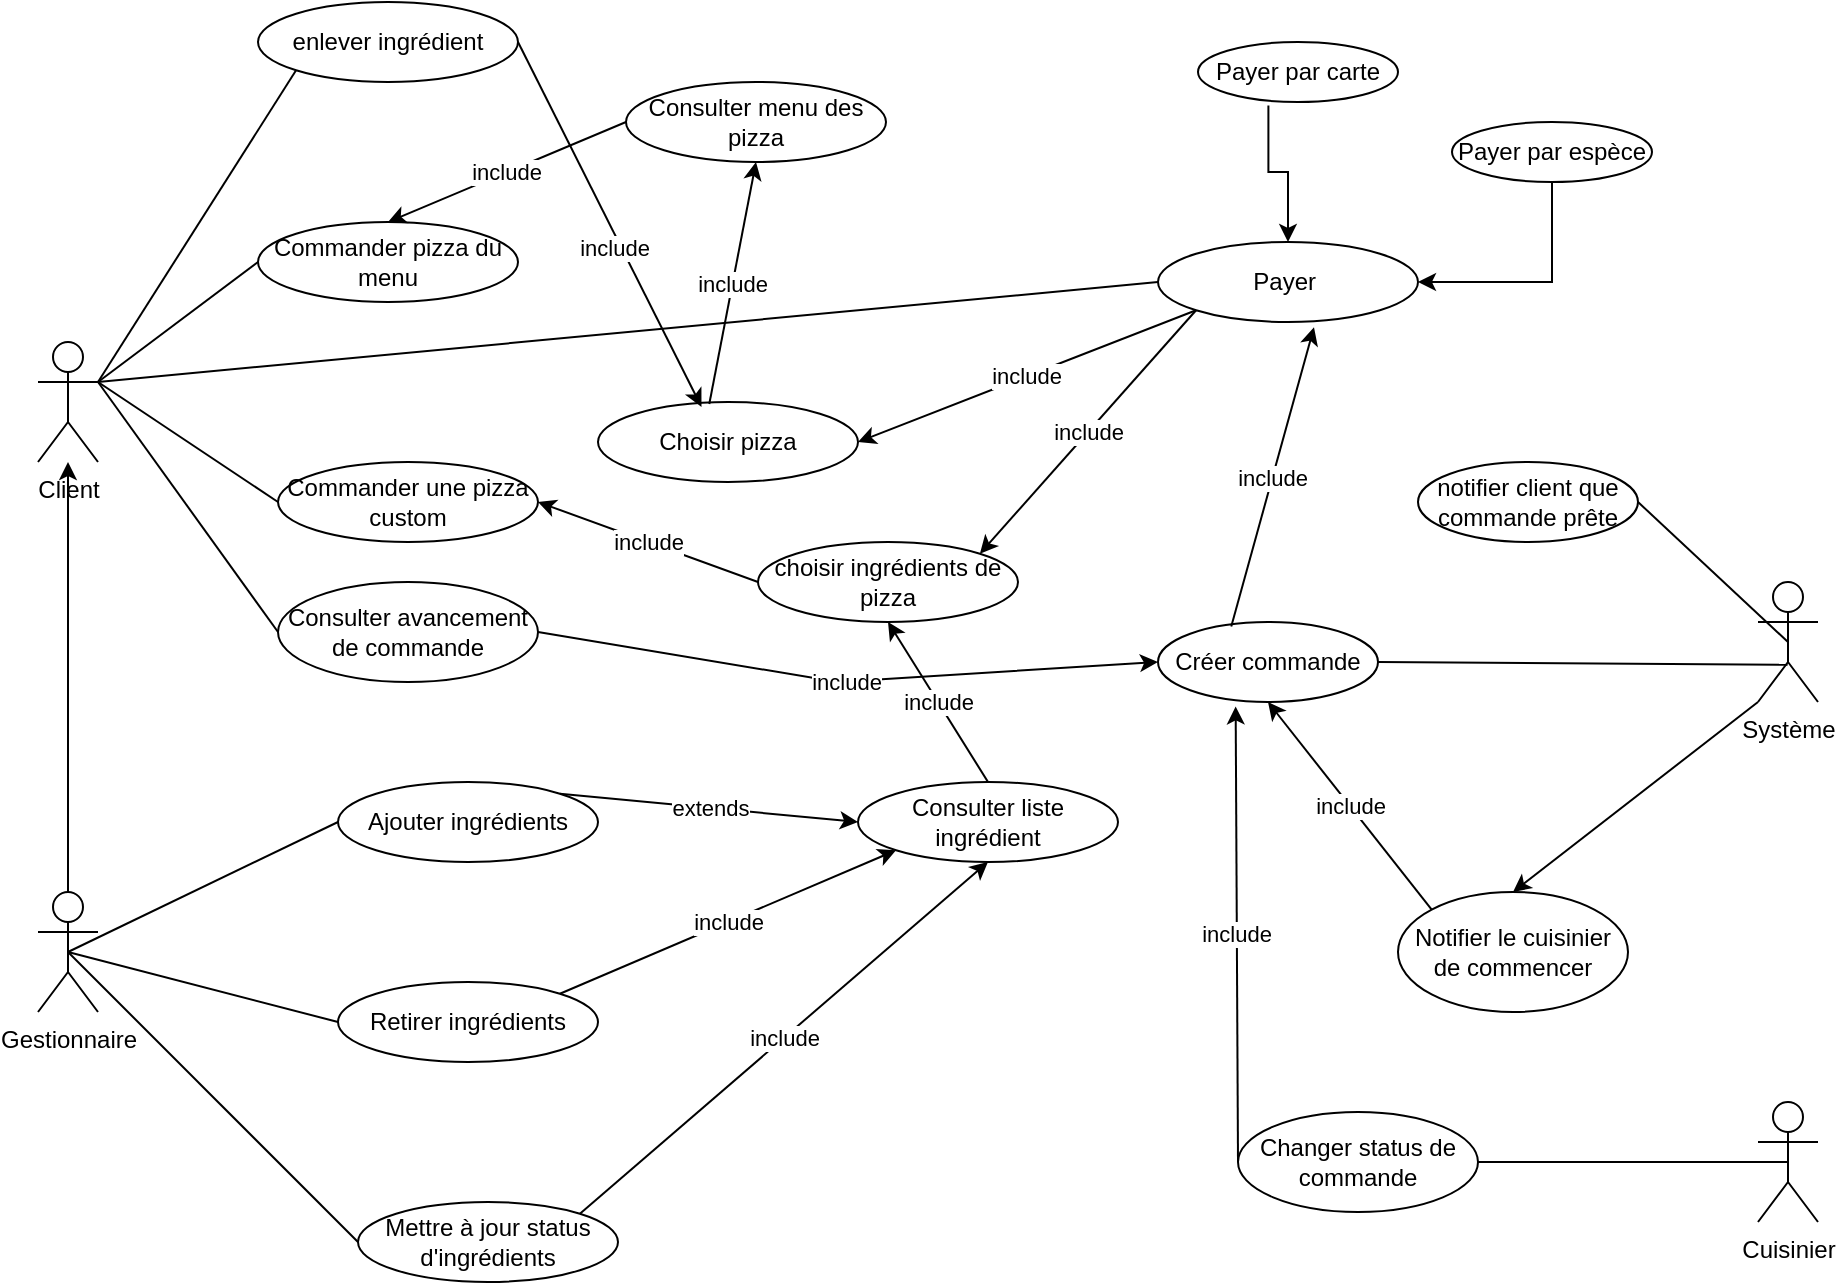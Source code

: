<mxfile version="15.5.4" type="device"><diagram id="bV3mdNGKrQ3xSawfYKfW" name="Page-1"><mxGraphModel dx="1426" dy="829" grid="1" gridSize="10" guides="1" tooltips="1" connect="1" arrows="1" fold="1" page="1" pageScale="1" pageWidth="827" pageHeight="1169" math="0" shadow="0"><root><mxCell id="0"/><mxCell id="1" parent="0"/><mxCell id="FrcS5A3eyqwYFtC3e1TX-35" style="edgeStyle=orthogonalEdgeStyle;rounded=0;orthogonalLoop=1;jettySize=auto;html=1;startArrow=classic;startFill=1;endArrow=none;endFill=0;entryX=0.5;entryY=0;entryDx=0;entryDy=0;entryPerimeter=0;" edge="1" parent="1" source="FrcS5A3eyqwYFtC3e1TX-1" target="FrcS5A3eyqwYFtC3e1TX-3"><mxGeometry relative="1" as="geometry"><mxPoint x="135" y="540" as="targetPoint"/></mxGeometry></mxCell><mxCell id="FrcS5A3eyqwYFtC3e1TX-1" value="Client" style="shape=umlActor;verticalLabelPosition=bottom;verticalAlign=top;html=1;" vertex="1" parent="1"><mxGeometry x="120" y="280" width="30" height="60" as="geometry"/></mxCell><mxCell id="FrcS5A3eyqwYFtC3e1TX-3" value="Gestionnaire" style="shape=umlActor;verticalLabelPosition=bottom;verticalAlign=top;html=1;" vertex="1" parent="1"><mxGeometry x="120" y="555" width="30" height="60" as="geometry"/></mxCell><mxCell id="FrcS5A3eyqwYFtC3e1TX-4" value="Système" style="shape=umlActor;verticalLabelPosition=bottom;verticalAlign=top;html=1;" vertex="1" parent="1"><mxGeometry x="980" y="400" width="30" height="60" as="geometry"/></mxCell><mxCell id="FrcS5A3eyqwYFtC3e1TX-5" value="Commander pizza du menu" style="ellipse;whiteSpace=wrap;html=1;" vertex="1" parent="1"><mxGeometry x="230" y="220" width="130" height="40" as="geometry"/></mxCell><mxCell id="FrcS5A3eyqwYFtC3e1TX-8" value="Commander une pizza custom" style="ellipse;whiteSpace=wrap;html=1;" vertex="1" parent="1"><mxGeometry x="240" y="340" width="130" height="40" as="geometry"/></mxCell><mxCell id="FrcS5A3eyqwYFtC3e1TX-9" value="" style="endArrow=none;html=1;rounded=0;entryX=0;entryY=0.5;entryDx=0;entryDy=0;" edge="1" parent="1" target="FrcS5A3eyqwYFtC3e1TX-5"><mxGeometry width="50" height="50" relative="1" as="geometry"><mxPoint x="150" y="300" as="sourcePoint"/><mxPoint x="200" y="250" as="targetPoint"/></mxGeometry></mxCell><mxCell id="FrcS5A3eyqwYFtC3e1TX-10" value="" style="endArrow=none;html=1;rounded=0;entryX=0;entryY=0.5;entryDx=0;entryDy=0;exitX=1;exitY=0.333;exitDx=0;exitDy=0;exitPerimeter=0;" edge="1" parent="1" source="FrcS5A3eyqwYFtC3e1TX-1" target="FrcS5A3eyqwYFtC3e1TX-8"><mxGeometry width="50" height="50" relative="1" as="geometry"><mxPoint x="170" y="335" as="sourcePoint"/><mxPoint x="220" y="285" as="targetPoint"/></mxGeometry></mxCell><mxCell id="FrcS5A3eyqwYFtC3e1TX-12" value="Consulter menu des pizza" style="ellipse;whiteSpace=wrap;html=1;" vertex="1" parent="1"><mxGeometry x="414" y="150" width="130" height="40" as="geometry"/></mxCell><mxCell id="FrcS5A3eyqwYFtC3e1TX-13" value="Consulter liste ingrédient" style="ellipse;whiteSpace=wrap;html=1;" vertex="1" parent="1"><mxGeometry x="530" y="500" width="130" height="40" as="geometry"/></mxCell><mxCell id="FrcS5A3eyqwYFtC3e1TX-14" value="Choisir pizza" style="ellipse;whiteSpace=wrap;html=1;" vertex="1" parent="1"><mxGeometry x="400" y="310" width="130" height="40" as="geometry"/></mxCell><mxCell id="FrcS5A3eyqwYFtC3e1TX-15" value="choisir ingrédients de pizza" style="ellipse;whiteSpace=wrap;html=1;" vertex="1" parent="1"><mxGeometry x="480" y="380" width="130" height="40" as="geometry"/></mxCell><mxCell id="FrcS5A3eyqwYFtC3e1TX-16" value="include" style="endArrow=none;html=1;rounded=0;entryX=0;entryY=0.5;entryDx=0;entryDy=0;endFill=0;startArrow=classic;startFill=1;exitX=0.5;exitY=0;exitDx=0;exitDy=0;" edge="1" parent="1" source="FrcS5A3eyqwYFtC3e1TX-5" target="FrcS5A3eyqwYFtC3e1TX-12"><mxGeometry width="50" height="50" relative="1" as="geometry"><mxPoint x="350" y="230" as="sourcePoint"/><mxPoint x="400" y="180" as="targetPoint"/></mxGeometry></mxCell><mxCell id="FrcS5A3eyqwYFtC3e1TX-17" value="include" style="endArrow=classic;html=1;rounded=0;entryX=0.5;entryY=1;entryDx=0;entryDy=0;exitX=0.428;exitY=0.025;exitDx=0;exitDy=0;exitPerimeter=0;" edge="1" parent="1" source="FrcS5A3eyqwYFtC3e1TX-14" target="FrcS5A3eyqwYFtC3e1TX-12"><mxGeometry width="50" height="50" relative="1" as="geometry"><mxPoint x="500" y="250" as="sourcePoint"/><mxPoint x="550" y="200" as="targetPoint"/></mxGeometry></mxCell><mxCell id="FrcS5A3eyqwYFtC3e1TX-18" value="include" style="endArrow=none;html=1;rounded=0;entryX=0;entryY=0.5;entryDx=0;entryDy=0;endFill=0;startArrow=classic;startFill=1;exitX=1;exitY=0.5;exitDx=0;exitDy=0;" edge="1" parent="1" source="FrcS5A3eyqwYFtC3e1TX-8" target="FrcS5A3eyqwYFtC3e1TX-15"><mxGeometry width="50" height="50" relative="1" as="geometry"><mxPoint x="350" y="340" as="sourcePoint"/><mxPoint x="430" y="300" as="targetPoint"/></mxGeometry></mxCell><mxCell id="FrcS5A3eyqwYFtC3e1TX-20" value="include" style="endArrow=classic;html=1;rounded=0;exitX=0.5;exitY=0;exitDx=0;exitDy=0;entryX=0.5;entryY=1;entryDx=0;entryDy=0;" edge="1" parent="1" source="FrcS5A3eyqwYFtC3e1TX-13" target="FrcS5A3eyqwYFtC3e1TX-15"><mxGeometry width="50" height="50" relative="1" as="geometry"><mxPoint x="390" y="430" as="sourcePoint"/><mxPoint x="440" y="380" as="targetPoint"/></mxGeometry></mxCell><mxCell id="FrcS5A3eyqwYFtC3e1TX-22" value="Ajouter ingrédients" style="ellipse;whiteSpace=wrap;html=1;" vertex="1" parent="1"><mxGeometry x="270" y="500" width="130" height="40" as="geometry"/></mxCell><mxCell id="FrcS5A3eyqwYFtC3e1TX-24" value="Retirer ingrédients" style="ellipse;whiteSpace=wrap;html=1;" vertex="1" parent="1"><mxGeometry x="270" y="600" width="130" height="40" as="geometry"/></mxCell><mxCell id="FrcS5A3eyqwYFtC3e1TX-26" value="Mettre à jour status d'ingrédients" style="ellipse;whiteSpace=wrap;html=1;" vertex="1" parent="1"><mxGeometry x="280" y="710" width="130" height="40" as="geometry"/></mxCell><mxCell id="FrcS5A3eyqwYFtC3e1TX-27" value="" style="endArrow=none;html=1;rounded=0;entryX=0;entryY=0.5;entryDx=0;entryDy=0;exitX=0.5;exitY=0.5;exitDx=0;exitDy=0;exitPerimeter=0;" edge="1" parent="1" source="FrcS5A3eyqwYFtC3e1TX-3" target="FrcS5A3eyqwYFtC3e1TX-22"><mxGeometry width="50" height="50" relative="1" as="geometry"><mxPoint x="140" y="585" as="sourcePoint"/><mxPoint x="190" y="535" as="targetPoint"/></mxGeometry></mxCell><mxCell id="FrcS5A3eyqwYFtC3e1TX-28" value="" style="endArrow=none;html=1;rounded=0;entryX=0;entryY=0.5;entryDx=0;entryDy=0;exitX=0.5;exitY=0.5;exitDx=0;exitDy=0;exitPerimeter=0;" edge="1" parent="1" source="FrcS5A3eyqwYFtC3e1TX-3" target="FrcS5A3eyqwYFtC3e1TX-24"><mxGeometry width="50" height="50" relative="1" as="geometry"><mxPoint x="140" y="585" as="sourcePoint"/><mxPoint x="180" y="535" as="targetPoint"/></mxGeometry></mxCell><mxCell id="FrcS5A3eyqwYFtC3e1TX-29" value="" style="endArrow=none;html=1;rounded=0;entryX=0;entryY=0.5;entryDx=0;entryDy=0;exitX=0.5;exitY=0.5;exitDx=0;exitDy=0;exitPerimeter=0;" edge="1" parent="1" source="FrcS5A3eyqwYFtC3e1TX-3" target="FrcS5A3eyqwYFtC3e1TX-26"><mxGeometry width="50" height="50" relative="1" as="geometry"><mxPoint x="140" y="615" as="sourcePoint"/><mxPoint x="190" y="565" as="targetPoint"/></mxGeometry></mxCell><mxCell id="FrcS5A3eyqwYFtC3e1TX-30" value="include" style="endArrow=classic;html=1;rounded=0;exitX=1;exitY=0;exitDx=0;exitDy=0;entryX=0;entryY=1;entryDx=0;entryDy=0;" edge="1" parent="1" source="FrcS5A3eyqwYFtC3e1TX-24" target="FrcS5A3eyqwYFtC3e1TX-13"><mxGeometry width="50" height="50" relative="1" as="geometry"><mxPoint x="390" y="430" as="sourcePoint"/><mxPoint x="440" y="380" as="targetPoint"/></mxGeometry></mxCell><mxCell id="FrcS5A3eyqwYFtC3e1TX-31" value="include" style="endArrow=classic;html=1;rounded=0;entryX=0.5;entryY=1;entryDx=0;entryDy=0;exitX=1;exitY=0;exitDx=0;exitDy=0;" edge="1" parent="1" source="FrcS5A3eyqwYFtC3e1TX-26" target="FrcS5A3eyqwYFtC3e1TX-13"><mxGeometry width="50" height="50" relative="1" as="geometry"><mxPoint x="389" y="630" as="sourcePoint"/><mxPoint x="439" y="580" as="targetPoint"/></mxGeometry></mxCell><mxCell id="FrcS5A3eyqwYFtC3e1TX-32" value="extends" style="endArrow=classic;html=1;rounded=0;exitX=1;exitY=0;exitDx=0;exitDy=0;entryX=0;entryY=0.5;entryDx=0;entryDy=0;" edge="1" parent="1" source="FrcS5A3eyqwYFtC3e1TX-22" target="FrcS5A3eyqwYFtC3e1TX-13"><mxGeometry width="50" height="50" relative="1" as="geometry"><mxPoint x="390" y="430" as="sourcePoint"/><mxPoint x="440" y="380" as="targetPoint"/></mxGeometry></mxCell><mxCell id="FrcS5A3eyqwYFtC3e1TX-43" style="edgeStyle=orthogonalEdgeStyle;rounded=0;orthogonalLoop=1;jettySize=auto;html=1;entryX=0.5;entryY=1;entryDx=0;entryDy=0;startArrow=classic;startFill=1;endArrow=none;endFill=0;" edge="1" parent="1" source="FrcS5A3eyqwYFtC3e1TX-36" target="FrcS5A3eyqwYFtC3e1TX-39"><mxGeometry relative="1" as="geometry"/></mxCell><mxCell id="FrcS5A3eyqwYFtC3e1TX-44" style="edgeStyle=orthogonalEdgeStyle;rounded=0;orthogonalLoop=1;jettySize=auto;html=1;entryX=0.352;entryY=1.06;entryDx=0;entryDy=0;entryPerimeter=0;startArrow=classic;startFill=1;endArrow=none;endFill=0;" edge="1" parent="1" source="FrcS5A3eyqwYFtC3e1TX-36" target="FrcS5A3eyqwYFtC3e1TX-38"><mxGeometry relative="1" as="geometry"/></mxCell><mxCell id="FrcS5A3eyqwYFtC3e1TX-36" value="Payer&amp;nbsp;" style="ellipse;whiteSpace=wrap;html=1;" vertex="1" parent="1"><mxGeometry x="680" y="230" width="130" height="40" as="geometry"/></mxCell><mxCell id="FrcS5A3eyqwYFtC3e1TX-37" value="" style="endArrow=none;html=1;rounded=0;entryX=0;entryY=0.5;entryDx=0;entryDy=0;" edge="1" parent="1" target="FrcS5A3eyqwYFtC3e1TX-36"><mxGeometry width="50" height="50" relative="1" as="geometry"><mxPoint x="150" y="300" as="sourcePoint"/><mxPoint x="200" y="240" as="targetPoint"/></mxGeometry></mxCell><mxCell id="FrcS5A3eyqwYFtC3e1TX-38" value="Payer par carte" style="ellipse;whiteSpace=wrap;html=1;" vertex="1" parent="1"><mxGeometry x="700" y="130" width="100" height="30" as="geometry"/></mxCell><mxCell id="FrcS5A3eyqwYFtC3e1TX-39" value="Payer par espèce" style="ellipse;whiteSpace=wrap;html=1;" vertex="1" parent="1"><mxGeometry x="827" y="170" width="100" height="30" as="geometry"/></mxCell><mxCell id="FrcS5A3eyqwYFtC3e1TX-45" value="Créer commande" style="ellipse;whiteSpace=wrap;html=1;" vertex="1" parent="1"><mxGeometry x="680" y="420" width="110" height="40" as="geometry"/></mxCell><mxCell id="FrcS5A3eyqwYFtC3e1TX-46" value="include" style="endArrow=none;html=1;rounded=0;exitX=1;exitY=0.5;exitDx=0;exitDy=0;entryX=0;entryY=1;entryDx=0;entryDy=0;endFill=0;startArrow=classic;startFill=1;" edge="1" parent="1" source="FrcS5A3eyqwYFtC3e1TX-14" target="FrcS5A3eyqwYFtC3e1TX-36"><mxGeometry width="50" height="50" relative="1" as="geometry"><mxPoint x="670" y="300" as="sourcePoint"/><mxPoint x="720" y="250" as="targetPoint"/></mxGeometry></mxCell><mxCell id="FrcS5A3eyqwYFtC3e1TX-47" value="include" style="endArrow=classic;html=1;rounded=0;entryX=1;entryY=0;entryDx=0;entryDy=0;exitX=0;exitY=1;exitDx=0;exitDy=0;" edge="1" parent="1" source="FrcS5A3eyqwYFtC3e1TX-36" target="FrcS5A3eyqwYFtC3e1TX-15"><mxGeometry width="50" height="50" relative="1" as="geometry"><mxPoint x="700" y="230" as="sourcePoint"/><mxPoint x="600" y="370" as="targetPoint"/></mxGeometry></mxCell><mxCell id="FrcS5A3eyqwYFtC3e1TX-48" value="include" style="endArrow=classic;html=1;rounded=0;exitX=0.333;exitY=0.055;exitDx=0;exitDy=0;entryX=0.6;entryY=1.065;entryDx=0;entryDy=0;exitPerimeter=0;entryPerimeter=0;" edge="1" parent="1" source="FrcS5A3eyqwYFtC3e1TX-45" target="FrcS5A3eyqwYFtC3e1TX-36"><mxGeometry width="50" height="50" relative="1" as="geometry"><mxPoint x="640" y="330" as="sourcePoint"/><mxPoint x="690" y="280" as="targetPoint"/></mxGeometry></mxCell><mxCell id="FrcS5A3eyqwYFtC3e1TX-49" value="Notifier le cuisinier de commencer" style="ellipse;whiteSpace=wrap;html=1;" vertex="1" parent="1"><mxGeometry x="800" y="555" width="115" height="60" as="geometry"/></mxCell><mxCell id="FrcS5A3eyqwYFtC3e1TX-50" value="" style="endArrow=classic;html=1;rounded=0;exitX=0;exitY=1;exitDx=0;exitDy=0;exitPerimeter=0;entryX=0.5;entryY=0;entryDx=0;entryDy=0;" edge="1" parent="1" source="FrcS5A3eyqwYFtC3e1TX-4" target="FrcS5A3eyqwYFtC3e1TX-49"><mxGeometry width="50" height="50" relative="1" as="geometry"><mxPoint x="640" y="420" as="sourcePoint"/><mxPoint x="690" y="370" as="targetPoint"/></mxGeometry></mxCell><mxCell id="FrcS5A3eyqwYFtC3e1TX-51" value="include" style="endArrow=classic;html=1;rounded=0;exitX=0;exitY=0;exitDx=0;exitDy=0;entryX=0.5;entryY=1;entryDx=0;entryDy=0;" edge="1" parent="1" source="FrcS5A3eyqwYFtC3e1TX-49" target="FrcS5A3eyqwYFtC3e1TX-45"><mxGeometry width="50" height="50" relative="1" as="geometry"><mxPoint x="640" y="420" as="sourcePoint"/><mxPoint x="690" y="370" as="targetPoint"/></mxGeometry></mxCell><mxCell id="FrcS5A3eyqwYFtC3e1TX-53" value="" style="endArrow=none;html=1;rounded=0;exitX=1;exitY=0.5;exitDx=0;exitDy=0;entryX=0.493;entryY=0.69;entryDx=0;entryDy=0;entryPerimeter=0;" edge="1" parent="1" source="FrcS5A3eyqwYFtC3e1TX-45" target="FrcS5A3eyqwYFtC3e1TX-4"><mxGeometry width="50" height="50" relative="1" as="geometry"><mxPoint x="910" y="390" as="sourcePoint"/><mxPoint x="995" y="330" as="targetPoint"/></mxGeometry></mxCell><mxCell id="FrcS5A3eyqwYFtC3e1TX-54" value="Cuisinier" style="shape=umlActor;verticalLabelPosition=bottom;verticalAlign=top;html=1;" vertex="1" parent="1"><mxGeometry x="980" y="660" width="30" height="60" as="geometry"/></mxCell><mxCell id="FrcS5A3eyqwYFtC3e1TX-55" value="Changer status de commande" style="ellipse;whiteSpace=wrap;html=1;" vertex="1" parent="1"><mxGeometry x="720" y="665" width="120" height="50" as="geometry"/></mxCell><mxCell id="FrcS5A3eyqwYFtC3e1TX-58" value="" style="endArrow=none;html=1;rounded=0;entryX=0.5;entryY=0.5;entryDx=0;entryDy=0;entryPerimeter=0;exitX=1;exitY=0.5;exitDx=0;exitDy=0;" edge="1" parent="1" source="FrcS5A3eyqwYFtC3e1TX-55" target="FrcS5A3eyqwYFtC3e1TX-54"><mxGeometry width="50" height="50" relative="1" as="geometry"><mxPoint x="852" y="710" as="sourcePoint"/><mxPoint x="902" y="660" as="targetPoint"/></mxGeometry></mxCell><mxCell id="FrcS5A3eyqwYFtC3e1TX-59" value="include" style="endArrow=classic;html=1;rounded=0;exitX=0;exitY=0.5;exitDx=0;exitDy=0;entryX=0.353;entryY=1.055;entryDx=0;entryDy=0;entryPerimeter=0;" edge="1" parent="1" source="FrcS5A3eyqwYFtC3e1TX-55" target="FrcS5A3eyqwYFtC3e1TX-45"><mxGeometry width="50" height="50" relative="1" as="geometry"><mxPoint x="540" y="650" as="sourcePoint"/><mxPoint x="640" y="640" as="targetPoint"/></mxGeometry></mxCell><mxCell id="FrcS5A3eyqwYFtC3e1TX-61" value="notifier client que commande prête" style="ellipse;whiteSpace=wrap;html=1;" vertex="1" parent="1"><mxGeometry x="810" y="340" width="110" height="40" as="geometry"/></mxCell><mxCell id="FrcS5A3eyqwYFtC3e1TX-63" value="" style="endArrow=none;html=1;rounded=0;entryX=0.5;entryY=0.5;entryDx=0;entryDy=0;entryPerimeter=0;exitX=1;exitY=0.5;exitDx=0;exitDy=0;" edge="1" parent="1" source="FrcS5A3eyqwYFtC3e1TX-61" target="FrcS5A3eyqwYFtC3e1TX-4"><mxGeometry width="50" height="50" relative="1" as="geometry"><mxPoint x="560" y="390" as="sourcePoint"/><mxPoint x="930" y="380" as="targetPoint"/></mxGeometry></mxCell><mxCell id="FrcS5A3eyqwYFtC3e1TX-64" value="Consulter avancement de commande" style="ellipse;whiteSpace=wrap;html=1;" vertex="1" parent="1"><mxGeometry x="240" y="400" width="130" height="50" as="geometry"/></mxCell><mxCell id="FrcS5A3eyqwYFtC3e1TX-65" value="" style="endArrow=none;html=1;rounded=0;entryX=0;entryY=0.5;entryDx=0;entryDy=0;" edge="1" parent="1" target="FrcS5A3eyqwYFtC3e1TX-64"><mxGeometry width="50" height="50" relative="1" as="geometry"><mxPoint x="150" y="300" as="sourcePoint"/><mxPoint x="610" y="400" as="targetPoint"/></mxGeometry></mxCell><mxCell id="FrcS5A3eyqwYFtC3e1TX-66" value="include" style="endArrow=classic;html=1;rounded=0;exitX=1;exitY=0.5;exitDx=0;exitDy=0;entryX=0;entryY=0.5;entryDx=0;entryDy=0;" edge="1" parent="1" source="FrcS5A3eyqwYFtC3e1TX-64" target="FrcS5A3eyqwYFtC3e1TX-45"><mxGeometry width="50" height="50" relative="1" as="geometry"><mxPoint x="560" y="450" as="sourcePoint"/><mxPoint x="610" y="400" as="targetPoint"/><Array as="points"><mxPoint x="520" y="450"/></Array></mxGeometry></mxCell><mxCell id="FrcS5A3eyqwYFtC3e1TX-67" value="enlever ingrédient" style="ellipse;whiteSpace=wrap;html=1;" vertex="1" parent="1"><mxGeometry x="230" y="110" width="130" height="40" as="geometry"/></mxCell><mxCell id="FrcS5A3eyqwYFtC3e1TX-68" value="" style="endArrow=none;html=1;rounded=0;entryX=0;entryY=1;entryDx=0;entryDy=0;" edge="1" parent="1" target="FrcS5A3eyqwYFtC3e1TX-67"><mxGeometry width="50" height="50" relative="1" as="geometry"><mxPoint x="150" y="300" as="sourcePoint"/><mxPoint x="200" y="250" as="targetPoint"/></mxGeometry></mxCell><mxCell id="FrcS5A3eyqwYFtC3e1TX-69" value="include" style="endArrow=classic;html=1;rounded=0;entryX=0.398;entryY=0.061;entryDx=0;entryDy=0;exitX=1;exitY=0.5;exitDx=0;exitDy=0;entryPerimeter=0;" edge="1" parent="1" source="FrcS5A3eyqwYFtC3e1TX-67" target="FrcS5A3eyqwYFtC3e1TX-14"><mxGeometry x="0.113" y="-3" width="50" height="50" relative="1" as="geometry"><mxPoint x="300" y="170" as="sourcePoint"/><mxPoint x="350" y="120" as="targetPoint"/><mxPoint as="offset"/></mxGeometry></mxCell></root></mxGraphModel></diagram></mxfile>